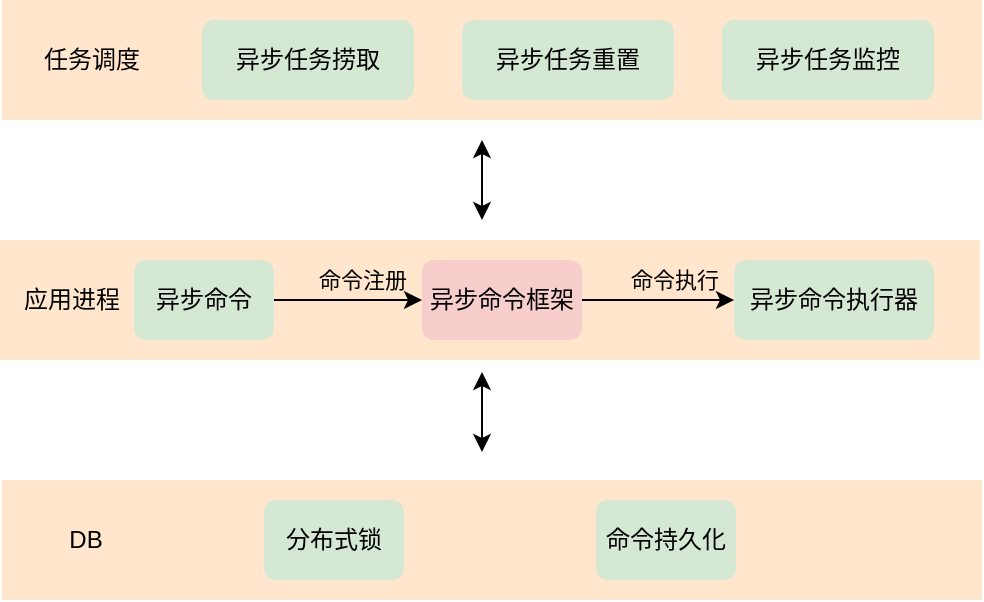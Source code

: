<mxfile version="15.2.9" type="github">
  <diagram id="RLMSA8aWEkdlNHtkEmKV" name="第 1 页">
    <mxGraphModel dx="895" dy="597" grid="1" gridSize="10" guides="1" tooltips="1" connect="1" arrows="1" fold="1" page="1" pageScale="1" pageWidth="827" pageHeight="1169" math="0" shadow="0">
      <root>
        <mxCell id="0" />
        <mxCell id="1" parent="0" />
        <mxCell id="YboemyCjy17NQr9Hy9Y8-16" value="" style="edgeStyle=orthogonalEdgeStyle;rounded=0;orthogonalLoop=1;jettySize=auto;html=1;startArrow=classic;startFill=1;" edge="1" parent="1">
          <mxGeometry relative="1" as="geometry">
            <mxPoint x="410" y="350" as="sourcePoint" />
            <mxPoint x="410" y="390" as="targetPoint" />
            <Array as="points">
              <mxPoint x="410" y="350" />
            </Array>
          </mxGeometry>
        </mxCell>
        <mxCell id="YboemyCjy17NQr9Hy9Y8-2" value="" style="rounded=0;whiteSpace=wrap;html=1;fillColor=#ffe6cc;strokeColor=none;" vertex="1" parent="1">
          <mxGeometry x="170" y="280" width="490" height="60" as="geometry" />
        </mxCell>
        <mxCell id="YboemyCjy17NQr9Hy9Y8-3" value="异步任务捞取" style="rounded=1;whiteSpace=wrap;html=1;fillColor=#d5e8d4;strokeColor=none;" vertex="1" parent="1">
          <mxGeometry x="270" y="290" width="106" height="40" as="geometry" />
        </mxCell>
        <mxCell id="YboemyCjy17NQr9Hy9Y8-4" value="异步任务重置" style="rounded=1;whiteSpace=wrap;html=1;fillColor=#d5e8d4;strokeColor=none;" vertex="1" parent="1">
          <mxGeometry x="400" y="290" width="106" height="40" as="geometry" />
        </mxCell>
        <mxCell id="YboemyCjy17NQr9Hy9Y8-5" value="异步任务监控" style="rounded=1;whiteSpace=wrap;html=1;fillColor=#d5e8d4;strokeColor=none;" vertex="1" parent="1">
          <mxGeometry x="530" y="290" width="106" height="40" as="geometry" />
        </mxCell>
        <mxCell id="YboemyCjy17NQr9Hy9Y8-6" value="任务调度" style="text;html=1;strokeColor=none;fillColor=none;align=center;verticalAlign=middle;whiteSpace=wrap;rounded=0;" vertex="1" parent="1">
          <mxGeometry x="190" y="300" width="50" height="20" as="geometry" />
        </mxCell>
        <mxCell id="YboemyCjy17NQr9Hy9Y8-7" value="" style="rounded=0;whiteSpace=wrap;html=1;fillColor=#ffe6cc;strokeColor=none;" vertex="1" parent="1">
          <mxGeometry x="169" y="400" width="490" height="60" as="geometry" />
        </mxCell>
        <mxCell id="YboemyCjy17NQr9Hy9Y8-12" value="" style="edgeStyle=orthogonalEdgeStyle;rounded=0;orthogonalLoop=1;jettySize=auto;html=1;" edge="1" parent="1" source="YboemyCjy17NQr9Hy9Y8-8" target="YboemyCjy17NQr9Hy9Y8-10">
          <mxGeometry relative="1" as="geometry" />
        </mxCell>
        <mxCell id="YboemyCjy17NQr9Hy9Y8-13" value="命令注册" style="edgeLabel;html=1;align=center;verticalAlign=middle;resizable=0;points=[];labelBackgroundColor=none;" vertex="1" connectable="0" parent="YboemyCjy17NQr9Hy9Y8-12">
          <mxGeometry x="0.054" y="2" relative="1" as="geometry">
            <mxPoint x="5" y="-8" as="offset" />
          </mxGeometry>
        </mxCell>
        <mxCell id="YboemyCjy17NQr9Hy9Y8-8" value="异步命令" style="rounded=1;whiteSpace=wrap;html=1;fillColor=#d5e8d4;strokeColor=none;" vertex="1" parent="1">
          <mxGeometry x="236" y="410" width="70" height="40" as="geometry" />
        </mxCell>
        <mxCell id="YboemyCjy17NQr9Hy9Y8-14" value="" style="edgeStyle=orthogonalEdgeStyle;rounded=0;orthogonalLoop=1;jettySize=auto;html=1;" edge="1" parent="1" source="YboemyCjy17NQr9Hy9Y8-10" target="YboemyCjy17NQr9Hy9Y8-11">
          <mxGeometry relative="1" as="geometry" />
        </mxCell>
        <mxCell id="YboemyCjy17NQr9Hy9Y8-15" value="命令执行" style="edgeLabel;html=1;align=center;verticalAlign=middle;resizable=0;points=[];labelBackgroundColor=none;" vertex="1" connectable="0" parent="YboemyCjy17NQr9Hy9Y8-14">
          <mxGeometry x="0.105" relative="1" as="geometry">
            <mxPoint x="4" y="-10" as="offset" />
          </mxGeometry>
        </mxCell>
        <mxCell id="YboemyCjy17NQr9Hy9Y8-10" value="异步命令框架" style="rounded=1;whiteSpace=wrap;html=1;fillColor=#f8cecc;strokeColor=none;" vertex="1" parent="1">
          <mxGeometry x="380" y="410" width="80" height="40" as="geometry" />
        </mxCell>
        <mxCell id="YboemyCjy17NQr9Hy9Y8-11" value="异步命令执行器" style="rounded=1;whiteSpace=wrap;html=1;fillColor=#d5e8d4;strokeColor=none;" vertex="1" parent="1">
          <mxGeometry x="536" y="410" width="100" height="40" as="geometry" />
        </mxCell>
        <mxCell id="YboemyCjy17NQr9Hy9Y8-17" value="应用进程" style="text;html=1;strokeColor=none;fillColor=none;align=center;verticalAlign=middle;whiteSpace=wrap;rounded=0;" vertex="1" parent="1">
          <mxGeometry x="180" y="420" width="50" height="20" as="geometry" />
        </mxCell>
        <mxCell id="YboemyCjy17NQr9Hy9Y8-18" value="" style="rounded=0;whiteSpace=wrap;html=1;fillColor=#ffe6cc;strokeColor=none;" vertex="1" parent="1">
          <mxGeometry x="170" y="520" width="490" height="60" as="geometry" />
        </mxCell>
        <mxCell id="YboemyCjy17NQr9Hy9Y8-19" value="DB" style="text;html=1;strokeColor=none;fillColor=none;align=center;verticalAlign=middle;whiteSpace=wrap;rounded=0;" vertex="1" parent="1">
          <mxGeometry x="187" y="540" width="50" height="20" as="geometry" />
        </mxCell>
        <mxCell id="YboemyCjy17NQr9Hy9Y8-20" value="分布式锁" style="rounded=1;whiteSpace=wrap;html=1;fillColor=#d5e8d4;strokeColor=none;" vertex="1" parent="1">
          <mxGeometry x="301" y="530" width="70" height="40" as="geometry" />
        </mxCell>
        <mxCell id="YboemyCjy17NQr9Hy9Y8-21" value="命令持久化" style="rounded=1;whiteSpace=wrap;html=1;fillColor=#d5e8d4;strokeColor=none;" vertex="1" parent="1">
          <mxGeometry x="467" y="530" width="70" height="40" as="geometry" />
        </mxCell>
        <mxCell id="YboemyCjy17NQr9Hy9Y8-22" value="" style="edgeStyle=orthogonalEdgeStyle;rounded=0;orthogonalLoop=1;jettySize=auto;html=1;startArrow=classic;startFill=1;" edge="1" parent="1">
          <mxGeometry relative="1" as="geometry">
            <mxPoint x="410" y="466.0" as="sourcePoint" />
            <mxPoint x="410" y="506.0" as="targetPoint" />
            <Array as="points">
              <mxPoint x="410" y="466" />
            </Array>
          </mxGeometry>
        </mxCell>
      </root>
    </mxGraphModel>
  </diagram>
</mxfile>
